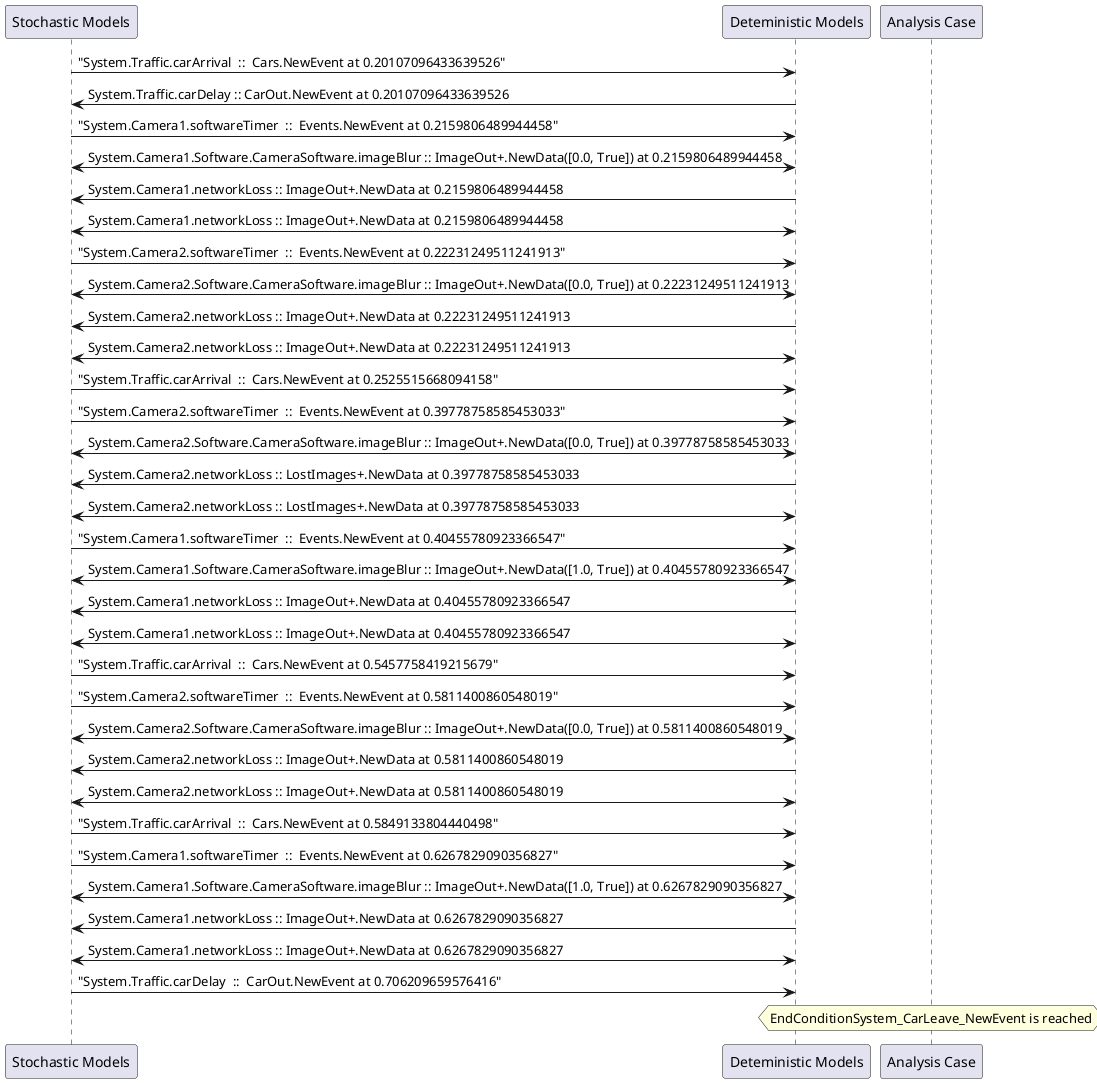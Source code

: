 
	@startuml
	participant "Stochastic Models" as stochmodel
	participant "Deteministic Models" as detmodel
	participant "Analysis Case" as analysis
	{35777_stop} stochmodel -> detmodel : "System.Traffic.carArrival  ::  Cars.NewEvent at 0.20107096433639526"
{35785_start} detmodel -> stochmodel : System.Traffic.carDelay :: CarOut.NewEvent at 0.20107096433639526
{35746_stop} stochmodel -> detmodel : "System.Camera1.softwareTimer  ::  Events.NewEvent at 0.2159806489944458"
detmodel <-> stochmodel : System.Camera1.Software.CameraSoftware.imageBlur :: ImageOut+.NewData([0.0, True]) at 0.2159806489944458
detmodel -> stochmodel : System.Camera1.networkLoss :: ImageOut+.NewData at 0.2159806489944458
detmodel <-> stochmodel : System.Camera1.networkLoss :: ImageOut+.NewData at 0.2159806489944458
{35762_stop} stochmodel -> detmodel : "System.Camera2.softwareTimer  ::  Events.NewEvent at 0.22231249511241913"
detmodel <-> stochmodel : System.Camera2.Software.CameraSoftware.imageBlur :: ImageOut+.NewData([0.0, True]) at 0.22231249511241913
detmodel -> stochmodel : System.Camera2.networkLoss :: ImageOut+.NewData at 0.22231249511241913
detmodel <-> stochmodel : System.Camera2.networkLoss :: ImageOut+.NewData at 0.22231249511241913
{35778_stop} stochmodel -> detmodel : "System.Traffic.carArrival  ::  Cars.NewEvent at 0.2525515668094158"
{35763_stop} stochmodel -> detmodel : "System.Camera2.softwareTimer  ::  Events.NewEvent at 0.39778758585453033"
detmodel <-> stochmodel : System.Camera2.Software.CameraSoftware.imageBlur :: ImageOut+.NewData([0.0, True]) at 0.39778758585453033
detmodel -> stochmodel : System.Camera2.networkLoss :: LostImages+.NewData at 0.39778758585453033
detmodel <-> stochmodel : System.Camera2.networkLoss :: LostImages+.NewData at 0.39778758585453033
{35747_stop} stochmodel -> detmodel : "System.Camera1.softwareTimer  ::  Events.NewEvent at 0.40455780923366547"
detmodel <-> stochmodel : System.Camera1.Software.CameraSoftware.imageBlur :: ImageOut+.NewData([1.0, True]) at 0.40455780923366547
detmodel -> stochmodel : System.Camera1.networkLoss :: ImageOut+.NewData at 0.40455780923366547
detmodel <-> stochmodel : System.Camera1.networkLoss :: ImageOut+.NewData at 0.40455780923366547
{35779_stop} stochmodel -> detmodel : "System.Traffic.carArrival  ::  Cars.NewEvent at 0.5457758419215679"
{35764_stop} stochmodel -> detmodel : "System.Camera2.softwareTimer  ::  Events.NewEvent at 0.5811400860548019"
detmodel <-> stochmodel : System.Camera2.Software.CameraSoftware.imageBlur :: ImageOut+.NewData([0.0, True]) at 0.5811400860548019
detmodel -> stochmodel : System.Camera2.networkLoss :: ImageOut+.NewData at 0.5811400860548019
detmodel <-> stochmodel : System.Camera2.networkLoss :: ImageOut+.NewData at 0.5811400860548019
{35780_stop} stochmodel -> detmodel : "System.Traffic.carArrival  ::  Cars.NewEvent at 0.5849133804440498"
{35748_stop} stochmodel -> detmodel : "System.Camera1.softwareTimer  ::  Events.NewEvent at 0.6267829090356827"
detmodel <-> stochmodel : System.Camera1.Software.CameraSoftware.imageBlur :: ImageOut+.NewData([1.0, True]) at 0.6267829090356827
detmodel -> stochmodel : System.Camera1.networkLoss :: ImageOut+.NewData at 0.6267829090356827
detmodel <-> stochmodel : System.Camera1.networkLoss :: ImageOut+.NewData at 0.6267829090356827
{35785_stop} stochmodel -> detmodel : "System.Traffic.carDelay  ::  CarOut.NewEvent at 0.706209659576416"
{35785_start} <-> {35785_stop} : delay
hnote over analysis 
EndConditionSystem_CarLeave_NewEvent is reached
endnote
@enduml